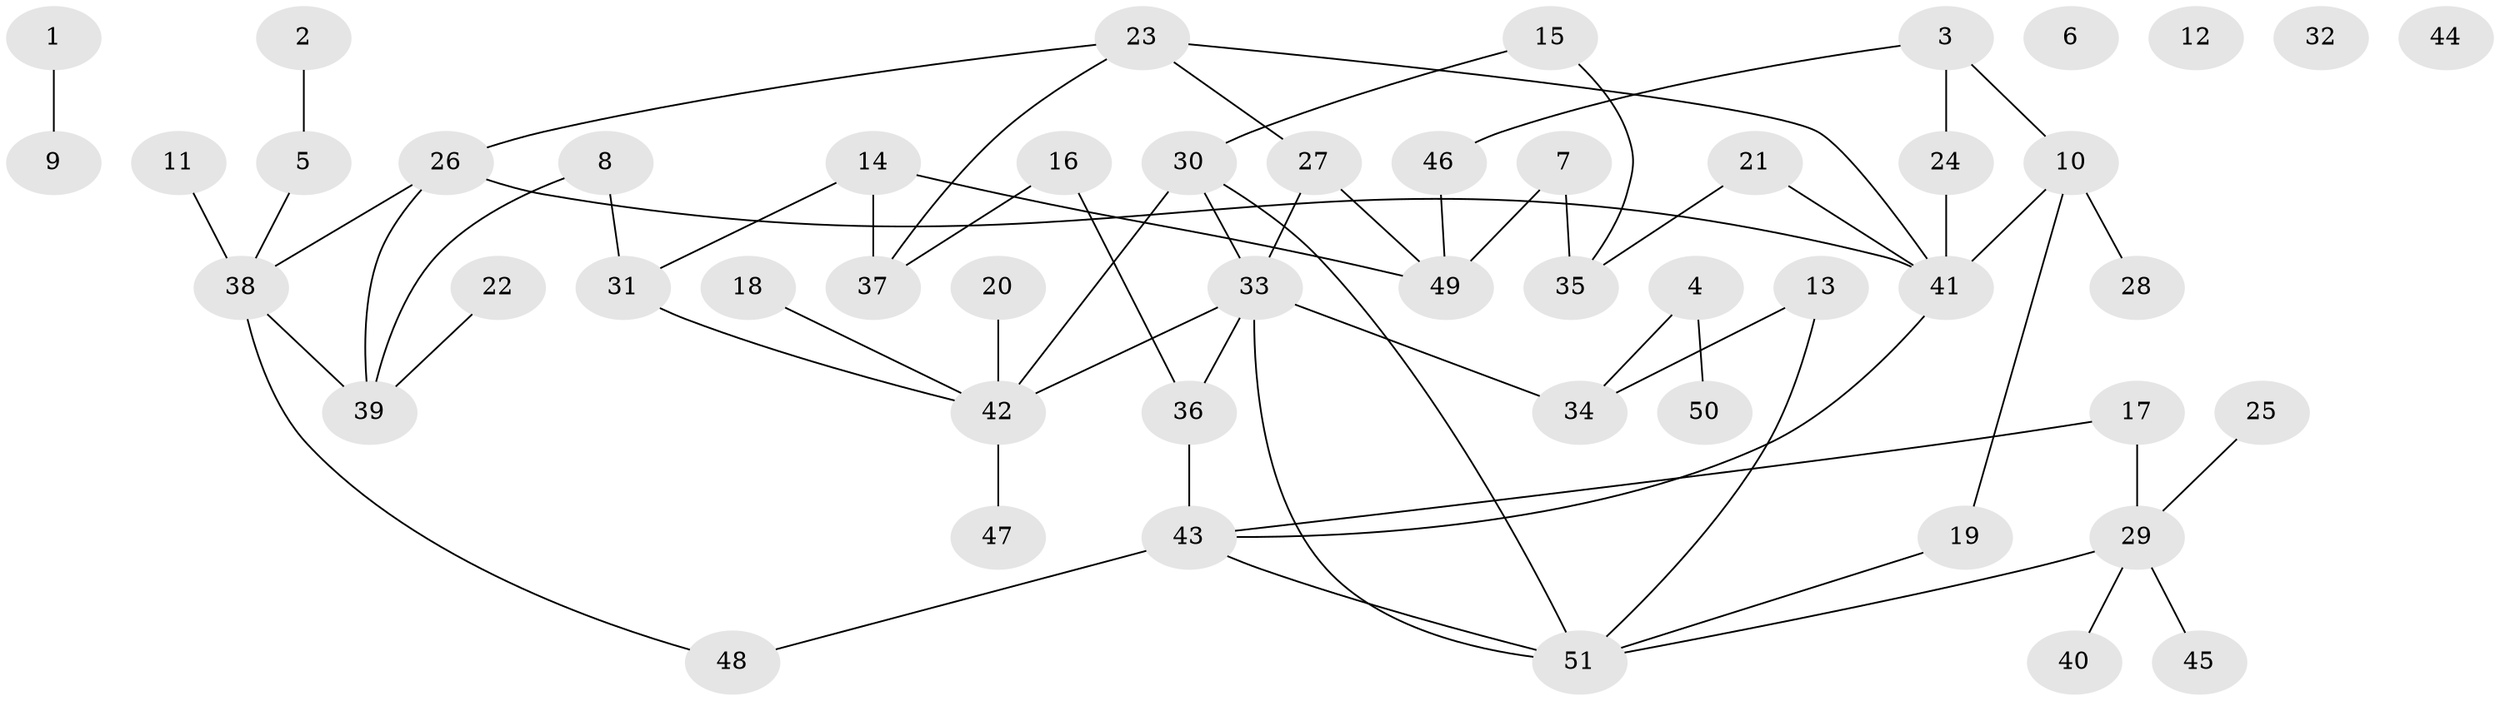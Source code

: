 // Generated by graph-tools (version 1.1) at 2025/25/03/09/25 03:25:13]
// undirected, 51 vertices, 63 edges
graph export_dot {
graph [start="1"]
  node [color=gray90,style=filled];
  1;
  2;
  3;
  4;
  5;
  6;
  7;
  8;
  9;
  10;
  11;
  12;
  13;
  14;
  15;
  16;
  17;
  18;
  19;
  20;
  21;
  22;
  23;
  24;
  25;
  26;
  27;
  28;
  29;
  30;
  31;
  32;
  33;
  34;
  35;
  36;
  37;
  38;
  39;
  40;
  41;
  42;
  43;
  44;
  45;
  46;
  47;
  48;
  49;
  50;
  51;
  1 -- 9;
  2 -- 5;
  3 -- 10;
  3 -- 24;
  3 -- 46;
  4 -- 34;
  4 -- 50;
  5 -- 38;
  7 -- 35;
  7 -- 49;
  8 -- 31;
  8 -- 39;
  10 -- 19;
  10 -- 28;
  10 -- 41;
  11 -- 38;
  13 -- 34;
  13 -- 51;
  14 -- 31;
  14 -- 37;
  14 -- 49;
  15 -- 30;
  15 -- 35;
  16 -- 36;
  16 -- 37;
  17 -- 29;
  17 -- 43;
  18 -- 42;
  19 -- 51;
  20 -- 42;
  21 -- 35;
  21 -- 41;
  22 -- 39;
  23 -- 26;
  23 -- 27;
  23 -- 37;
  23 -- 41;
  24 -- 41;
  25 -- 29;
  26 -- 38;
  26 -- 39;
  26 -- 41;
  27 -- 33;
  27 -- 49;
  29 -- 40;
  29 -- 45;
  29 -- 51;
  30 -- 33;
  30 -- 42;
  30 -- 51;
  31 -- 42;
  33 -- 34;
  33 -- 36;
  33 -- 42;
  33 -- 51;
  36 -- 43;
  38 -- 39;
  38 -- 48;
  41 -- 43;
  42 -- 47;
  43 -- 48;
  43 -- 51;
  46 -- 49;
}
